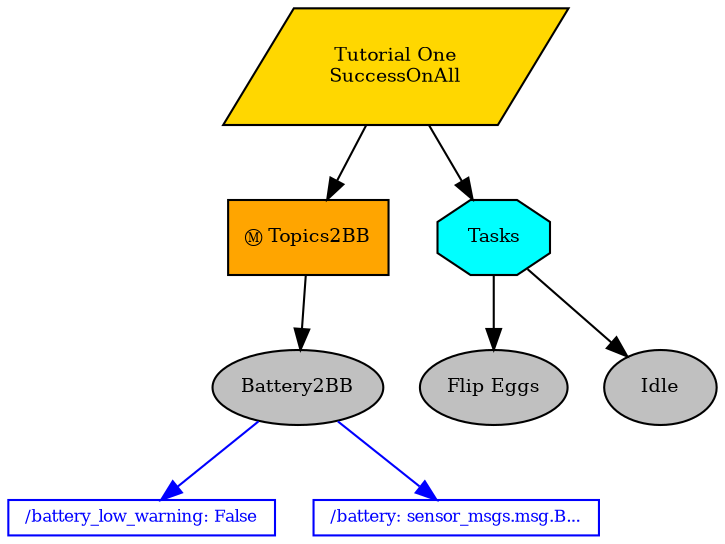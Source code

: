 digraph pastafarianism {
ordering=out;
graph [fontname="times-roman"];
node [fontname="times-roman"];
edge [fontname="times-roman"];
"Tutorial One" [fillcolor=gold, fontcolor=black, fontsize=9, label="Tutorial One\nSuccessOnAll", shape=parallelogram, style=filled];
Topics2BB [fillcolor=orange, fontcolor=black, fontsize=9, label="Ⓜ Topics2BB", shape=box, style=filled];
"Tutorial One" -> Topics2BB;
Battery2BB [fillcolor=gray, fontcolor=black, fontsize=9, label=Battery2BB, shape=ellipse, style=filled];
Topics2BB -> Battery2BB;
Tasks [fillcolor=cyan, fontcolor=black, fontsize=9, label=Tasks, shape=octagon, style=filled];
"Tutorial One" -> Tasks;
"Flip Eggs" [fillcolor=gray, fontcolor=black, fontsize=9, label="Flip Eggs", shape=ellipse, style=filled];
Tasks -> "Flip Eggs";
Idle [fillcolor=gray, fontcolor=black, fontsize=9, label=Idle, shape=ellipse, style=filled];
Tasks -> Idle;
Battery2BB -> "/battery_low_warning"  [color=blue, constraint=False, weight=0];
Battery2BB -> "/battery"  [color=blue, constraint=False, weight=0];
subgraph Blackboard {
id=Blackboard;
label=Blackboard;
rank=sink;
"/battery_low_warning" [color=blue, fillcolor=white, fixedsize=False, fontcolor=blue, fontsize=8, height=0, label="/battery_low_warning: False", shape=box, style=filled, width=0];
"/battery" [color=blue, fillcolor=white, fixedsize=False, fontcolor=blue, fontsize=8, height=0, label="/battery: sensor_msgs.msg.B...", shape=box, style=filled, width=0];
}

}

